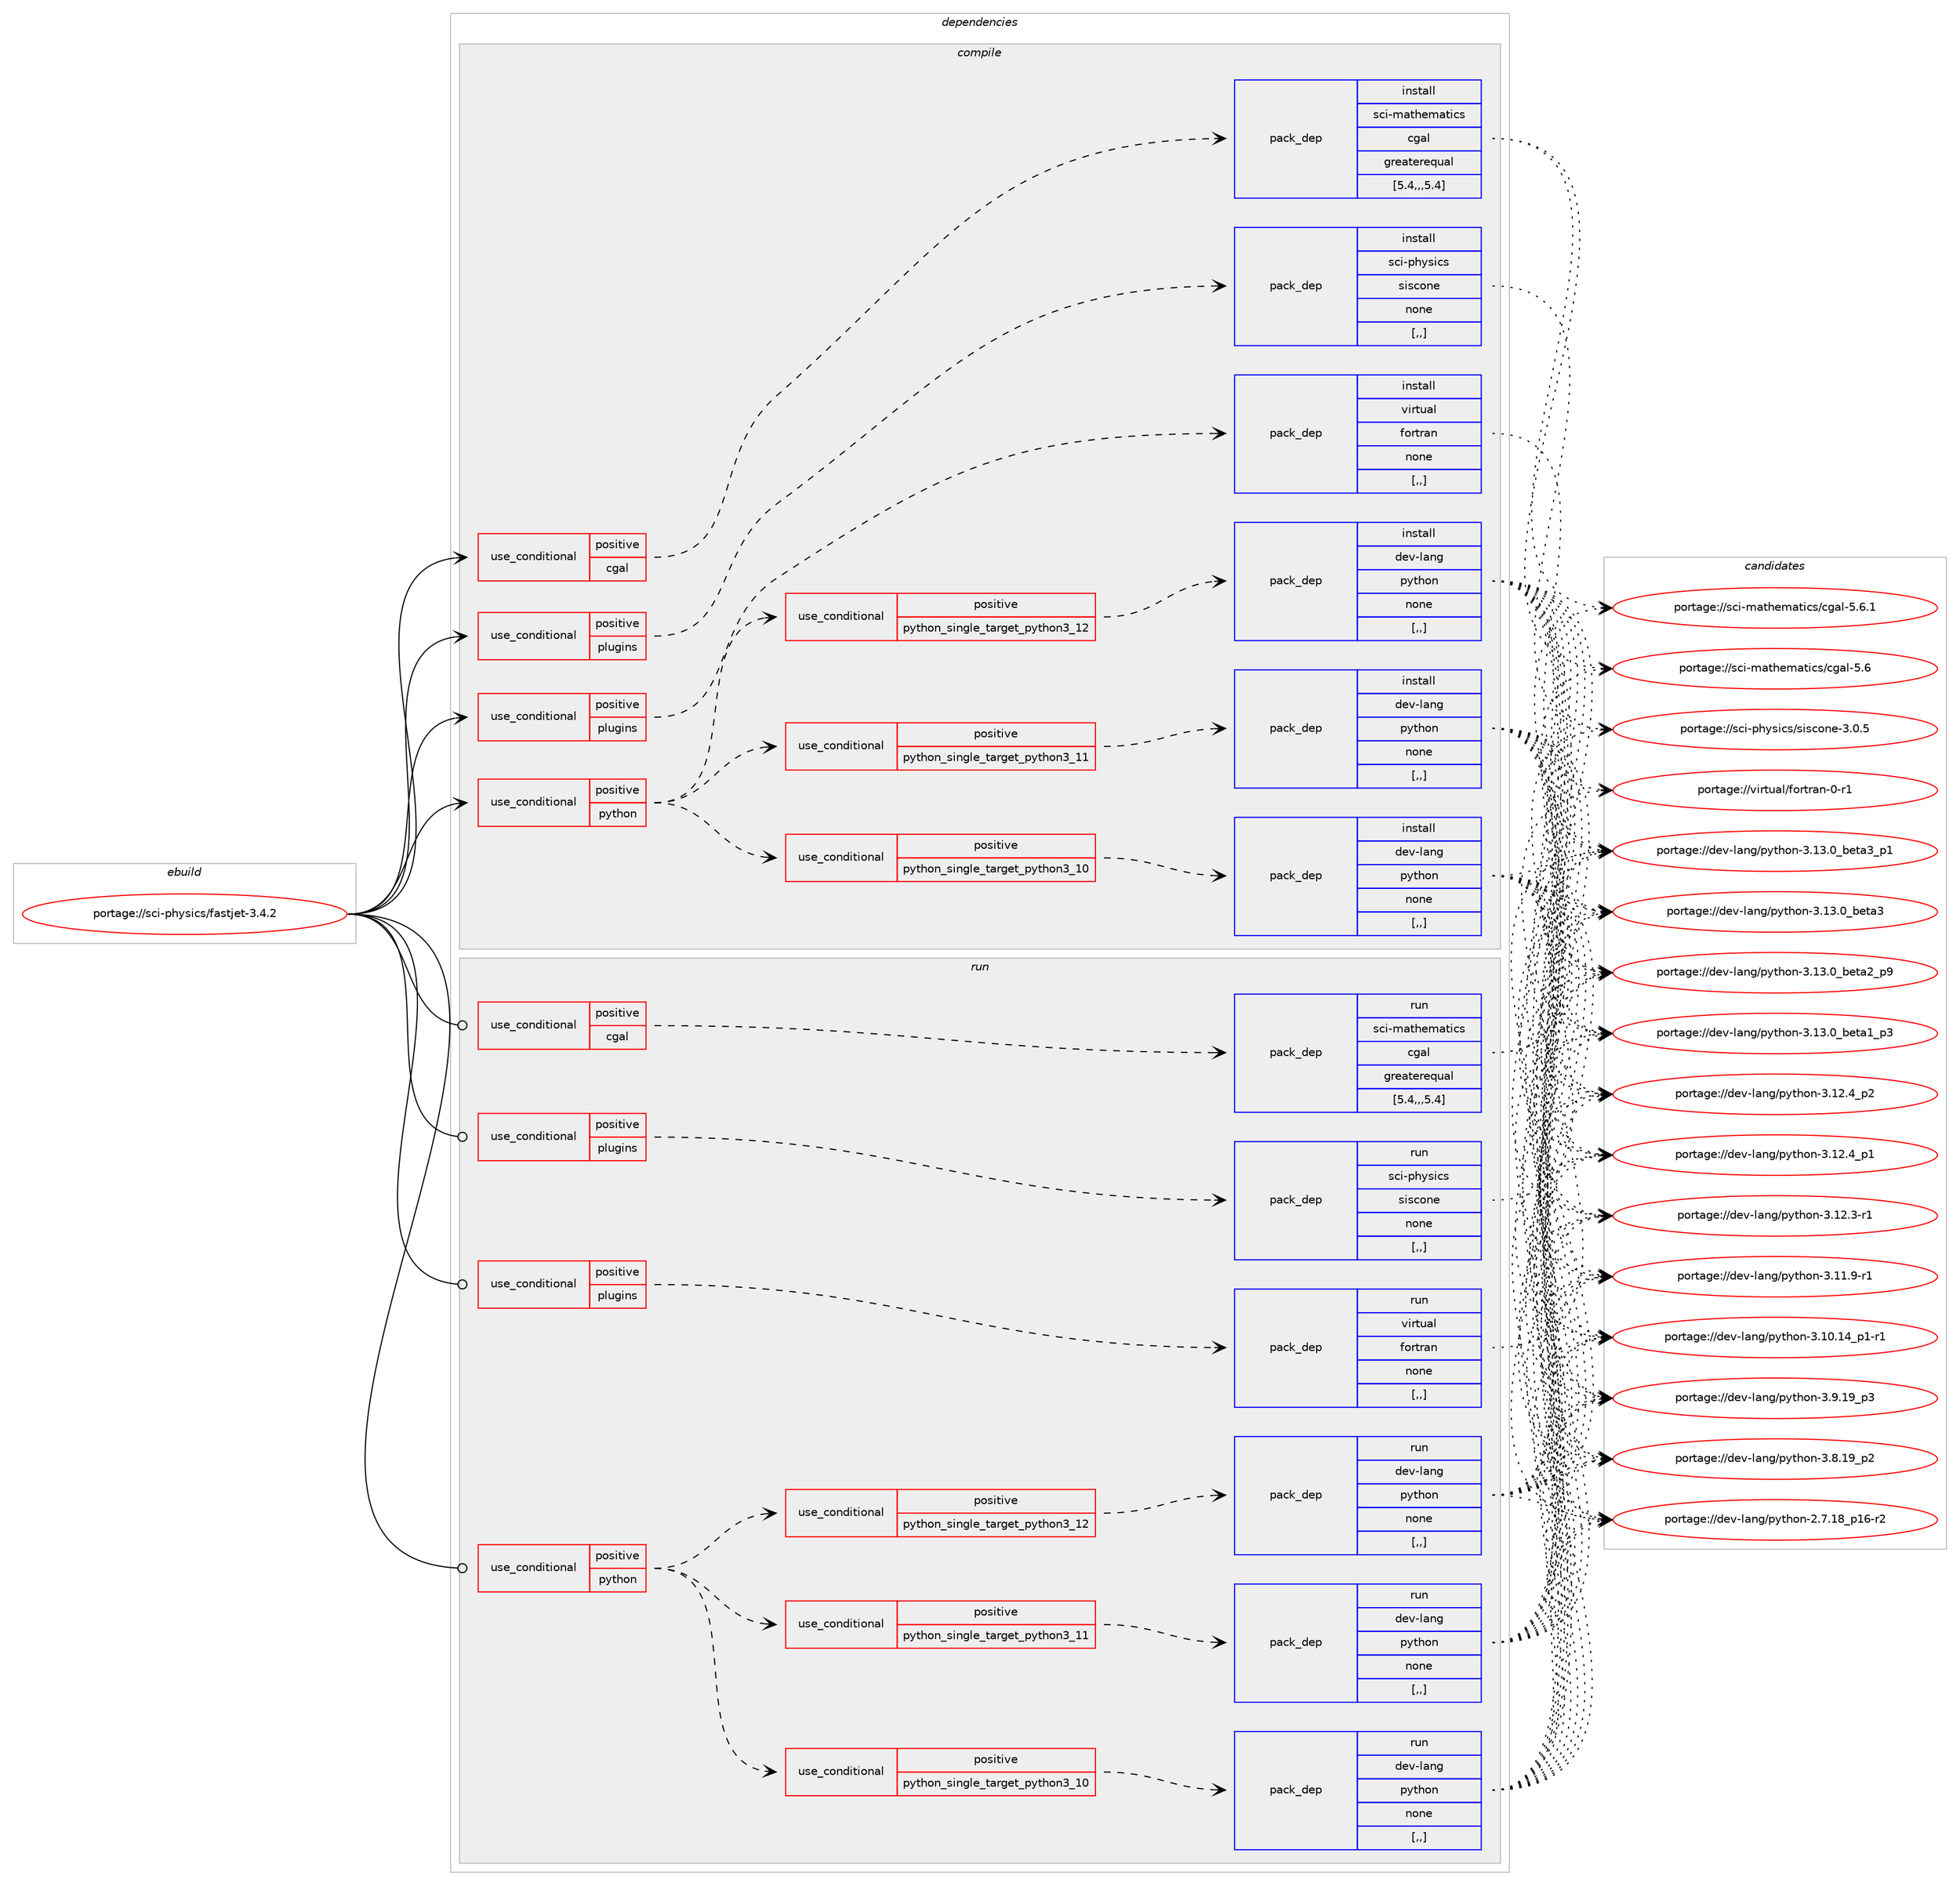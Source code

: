 digraph prolog {

# *************
# Graph options
# *************

newrank=true;
concentrate=true;
compound=true;
graph [rankdir=LR,fontname=Helvetica,fontsize=10,ranksep=1.5];#, ranksep=2.5, nodesep=0.2];
edge  [arrowhead=vee];
node  [fontname=Helvetica,fontsize=10];

# **********
# The ebuild
# **********

subgraph cluster_leftcol {
color=gray;
label=<<i>ebuild</i>>;
id [label="portage://sci-physics/fastjet-3.4.2", color=red, width=4, href="../sci-physics/fastjet-3.4.2.svg"];
}

# ****************
# The dependencies
# ****************

subgraph cluster_midcol {
color=gray;
label=<<i>dependencies</i>>;
subgraph cluster_compile {
fillcolor="#eeeeee";
style=filled;
label=<<i>compile</i>>;
subgraph cond108281 {
dependency408467 [label=<<TABLE BORDER="0" CELLBORDER="1" CELLSPACING="0" CELLPADDING="4"><TR><TD ROWSPAN="3" CELLPADDING="10">use_conditional</TD></TR><TR><TD>positive</TD></TR><TR><TD>cgal</TD></TR></TABLE>>, shape=none, color=red];
subgraph pack297267 {
dependency408468 [label=<<TABLE BORDER="0" CELLBORDER="1" CELLSPACING="0" CELLPADDING="4" WIDTH="220"><TR><TD ROWSPAN="6" CELLPADDING="30">pack_dep</TD></TR><TR><TD WIDTH="110">install</TD></TR><TR><TD>sci-mathematics</TD></TR><TR><TD>cgal</TD></TR><TR><TD>greaterequal</TD></TR><TR><TD>[5.4,,,5.4]</TD></TR></TABLE>>, shape=none, color=blue];
}
dependency408467:e -> dependency408468:w [weight=20,style="dashed",arrowhead="vee"];
}
id:e -> dependency408467:w [weight=20,style="solid",arrowhead="vee"];
subgraph cond108282 {
dependency408469 [label=<<TABLE BORDER="0" CELLBORDER="1" CELLSPACING="0" CELLPADDING="4"><TR><TD ROWSPAN="3" CELLPADDING="10">use_conditional</TD></TR><TR><TD>positive</TD></TR><TR><TD>plugins</TD></TR></TABLE>>, shape=none, color=red];
subgraph pack297268 {
dependency408470 [label=<<TABLE BORDER="0" CELLBORDER="1" CELLSPACING="0" CELLPADDING="4" WIDTH="220"><TR><TD ROWSPAN="6" CELLPADDING="30">pack_dep</TD></TR><TR><TD WIDTH="110">install</TD></TR><TR><TD>sci-physics</TD></TR><TR><TD>siscone</TD></TR><TR><TD>none</TD></TR><TR><TD>[,,]</TD></TR></TABLE>>, shape=none, color=blue];
}
dependency408469:e -> dependency408470:w [weight=20,style="dashed",arrowhead="vee"];
}
id:e -> dependency408469:w [weight=20,style="solid",arrowhead="vee"];
subgraph cond108283 {
dependency408471 [label=<<TABLE BORDER="0" CELLBORDER="1" CELLSPACING="0" CELLPADDING="4"><TR><TD ROWSPAN="3" CELLPADDING="10">use_conditional</TD></TR><TR><TD>positive</TD></TR><TR><TD>plugins</TD></TR></TABLE>>, shape=none, color=red];
subgraph pack297269 {
dependency408472 [label=<<TABLE BORDER="0" CELLBORDER="1" CELLSPACING="0" CELLPADDING="4" WIDTH="220"><TR><TD ROWSPAN="6" CELLPADDING="30">pack_dep</TD></TR><TR><TD WIDTH="110">install</TD></TR><TR><TD>virtual</TD></TR><TR><TD>fortran</TD></TR><TR><TD>none</TD></TR><TR><TD>[,,]</TD></TR></TABLE>>, shape=none, color=blue];
}
dependency408471:e -> dependency408472:w [weight=20,style="dashed",arrowhead="vee"];
}
id:e -> dependency408471:w [weight=20,style="solid",arrowhead="vee"];
subgraph cond108284 {
dependency408473 [label=<<TABLE BORDER="0" CELLBORDER="1" CELLSPACING="0" CELLPADDING="4"><TR><TD ROWSPAN="3" CELLPADDING="10">use_conditional</TD></TR><TR><TD>positive</TD></TR><TR><TD>python</TD></TR></TABLE>>, shape=none, color=red];
subgraph cond108285 {
dependency408474 [label=<<TABLE BORDER="0" CELLBORDER="1" CELLSPACING="0" CELLPADDING="4"><TR><TD ROWSPAN="3" CELLPADDING="10">use_conditional</TD></TR><TR><TD>positive</TD></TR><TR><TD>python_single_target_python3_10</TD></TR></TABLE>>, shape=none, color=red];
subgraph pack297270 {
dependency408475 [label=<<TABLE BORDER="0" CELLBORDER="1" CELLSPACING="0" CELLPADDING="4" WIDTH="220"><TR><TD ROWSPAN="6" CELLPADDING="30">pack_dep</TD></TR><TR><TD WIDTH="110">install</TD></TR><TR><TD>dev-lang</TD></TR><TR><TD>python</TD></TR><TR><TD>none</TD></TR><TR><TD>[,,]</TD></TR></TABLE>>, shape=none, color=blue];
}
dependency408474:e -> dependency408475:w [weight=20,style="dashed",arrowhead="vee"];
}
dependency408473:e -> dependency408474:w [weight=20,style="dashed",arrowhead="vee"];
subgraph cond108286 {
dependency408476 [label=<<TABLE BORDER="0" CELLBORDER="1" CELLSPACING="0" CELLPADDING="4"><TR><TD ROWSPAN="3" CELLPADDING="10">use_conditional</TD></TR><TR><TD>positive</TD></TR><TR><TD>python_single_target_python3_11</TD></TR></TABLE>>, shape=none, color=red];
subgraph pack297271 {
dependency408477 [label=<<TABLE BORDER="0" CELLBORDER="1" CELLSPACING="0" CELLPADDING="4" WIDTH="220"><TR><TD ROWSPAN="6" CELLPADDING="30">pack_dep</TD></TR><TR><TD WIDTH="110">install</TD></TR><TR><TD>dev-lang</TD></TR><TR><TD>python</TD></TR><TR><TD>none</TD></TR><TR><TD>[,,]</TD></TR></TABLE>>, shape=none, color=blue];
}
dependency408476:e -> dependency408477:w [weight=20,style="dashed",arrowhead="vee"];
}
dependency408473:e -> dependency408476:w [weight=20,style="dashed",arrowhead="vee"];
subgraph cond108287 {
dependency408478 [label=<<TABLE BORDER="0" CELLBORDER="1" CELLSPACING="0" CELLPADDING="4"><TR><TD ROWSPAN="3" CELLPADDING="10">use_conditional</TD></TR><TR><TD>positive</TD></TR><TR><TD>python_single_target_python3_12</TD></TR></TABLE>>, shape=none, color=red];
subgraph pack297272 {
dependency408479 [label=<<TABLE BORDER="0" CELLBORDER="1" CELLSPACING="0" CELLPADDING="4" WIDTH="220"><TR><TD ROWSPAN="6" CELLPADDING="30">pack_dep</TD></TR><TR><TD WIDTH="110">install</TD></TR><TR><TD>dev-lang</TD></TR><TR><TD>python</TD></TR><TR><TD>none</TD></TR><TR><TD>[,,]</TD></TR></TABLE>>, shape=none, color=blue];
}
dependency408478:e -> dependency408479:w [weight=20,style="dashed",arrowhead="vee"];
}
dependency408473:e -> dependency408478:w [weight=20,style="dashed",arrowhead="vee"];
}
id:e -> dependency408473:w [weight=20,style="solid",arrowhead="vee"];
}
subgraph cluster_compileandrun {
fillcolor="#eeeeee";
style=filled;
label=<<i>compile and run</i>>;
}
subgraph cluster_run {
fillcolor="#eeeeee";
style=filled;
label=<<i>run</i>>;
subgraph cond108288 {
dependency408480 [label=<<TABLE BORDER="0" CELLBORDER="1" CELLSPACING="0" CELLPADDING="4"><TR><TD ROWSPAN="3" CELLPADDING="10">use_conditional</TD></TR><TR><TD>positive</TD></TR><TR><TD>cgal</TD></TR></TABLE>>, shape=none, color=red];
subgraph pack297273 {
dependency408481 [label=<<TABLE BORDER="0" CELLBORDER="1" CELLSPACING="0" CELLPADDING="4" WIDTH="220"><TR><TD ROWSPAN="6" CELLPADDING="30">pack_dep</TD></TR><TR><TD WIDTH="110">run</TD></TR><TR><TD>sci-mathematics</TD></TR><TR><TD>cgal</TD></TR><TR><TD>greaterequal</TD></TR><TR><TD>[5.4,,,5.4]</TD></TR></TABLE>>, shape=none, color=blue];
}
dependency408480:e -> dependency408481:w [weight=20,style="dashed",arrowhead="vee"];
}
id:e -> dependency408480:w [weight=20,style="solid",arrowhead="odot"];
subgraph cond108289 {
dependency408482 [label=<<TABLE BORDER="0" CELLBORDER="1" CELLSPACING="0" CELLPADDING="4"><TR><TD ROWSPAN="3" CELLPADDING="10">use_conditional</TD></TR><TR><TD>positive</TD></TR><TR><TD>plugins</TD></TR></TABLE>>, shape=none, color=red];
subgraph pack297274 {
dependency408483 [label=<<TABLE BORDER="0" CELLBORDER="1" CELLSPACING="0" CELLPADDING="4" WIDTH="220"><TR><TD ROWSPAN="6" CELLPADDING="30">pack_dep</TD></TR><TR><TD WIDTH="110">run</TD></TR><TR><TD>sci-physics</TD></TR><TR><TD>siscone</TD></TR><TR><TD>none</TD></TR><TR><TD>[,,]</TD></TR></TABLE>>, shape=none, color=blue];
}
dependency408482:e -> dependency408483:w [weight=20,style="dashed",arrowhead="vee"];
}
id:e -> dependency408482:w [weight=20,style="solid",arrowhead="odot"];
subgraph cond108290 {
dependency408484 [label=<<TABLE BORDER="0" CELLBORDER="1" CELLSPACING="0" CELLPADDING="4"><TR><TD ROWSPAN="3" CELLPADDING="10">use_conditional</TD></TR><TR><TD>positive</TD></TR><TR><TD>plugins</TD></TR></TABLE>>, shape=none, color=red];
subgraph pack297275 {
dependency408485 [label=<<TABLE BORDER="0" CELLBORDER="1" CELLSPACING="0" CELLPADDING="4" WIDTH="220"><TR><TD ROWSPAN="6" CELLPADDING="30">pack_dep</TD></TR><TR><TD WIDTH="110">run</TD></TR><TR><TD>virtual</TD></TR><TR><TD>fortran</TD></TR><TR><TD>none</TD></TR><TR><TD>[,,]</TD></TR></TABLE>>, shape=none, color=blue];
}
dependency408484:e -> dependency408485:w [weight=20,style="dashed",arrowhead="vee"];
}
id:e -> dependency408484:w [weight=20,style="solid",arrowhead="odot"];
subgraph cond108291 {
dependency408486 [label=<<TABLE BORDER="0" CELLBORDER="1" CELLSPACING="0" CELLPADDING="4"><TR><TD ROWSPAN="3" CELLPADDING="10">use_conditional</TD></TR><TR><TD>positive</TD></TR><TR><TD>python</TD></TR></TABLE>>, shape=none, color=red];
subgraph cond108292 {
dependency408487 [label=<<TABLE BORDER="0" CELLBORDER="1" CELLSPACING="0" CELLPADDING="4"><TR><TD ROWSPAN="3" CELLPADDING="10">use_conditional</TD></TR><TR><TD>positive</TD></TR><TR><TD>python_single_target_python3_10</TD></TR></TABLE>>, shape=none, color=red];
subgraph pack297276 {
dependency408488 [label=<<TABLE BORDER="0" CELLBORDER="1" CELLSPACING="0" CELLPADDING="4" WIDTH="220"><TR><TD ROWSPAN="6" CELLPADDING="30">pack_dep</TD></TR><TR><TD WIDTH="110">run</TD></TR><TR><TD>dev-lang</TD></TR><TR><TD>python</TD></TR><TR><TD>none</TD></TR><TR><TD>[,,]</TD></TR></TABLE>>, shape=none, color=blue];
}
dependency408487:e -> dependency408488:w [weight=20,style="dashed",arrowhead="vee"];
}
dependency408486:e -> dependency408487:w [weight=20,style="dashed",arrowhead="vee"];
subgraph cond108293 {
dependency408489 [label=<<TABLE BORDER="0" CELLBORDER="1" CELLSPACING="0" CELLPADDING="4"><TR><TD ROWSPAN="3" CELLPADDING="10">use_conditional</TD></TR><TR><TD>positive</TD></TR><TR><TD>python_single_target_python3_11</TD></TR></TABLE>>, shape=none, color=red];
subgraph pack297277 {
dependency408490 [label=<<TABLE BORDER="0" CELLBORDER="1" CELLSPACING="0" CELLPADDING="4" WIDTH="220"><TR><TD ROWSPAN="6" CELLPADDING="30">pack_dep</TD></TR><TR><TD WIDTH="110">run</TD></TR><TR><TD>dev-lang</TD></TR><TR><TD>python</TD></TR><TR><TD>none</TD></TR><TR><TD>[,,]</TD></TR></TABLE>>, shape=none, color=blue];
}
dependency408489:e -> dependency408490:w [weight=20,style="dashed",arrowhead="vee"];
}
dependency408486:e -> dependency408489:w [weight=20,style="dashed",arrowhead="vee"];
subgraph cond108294 {
dependency408491 [label=<<TABLE BORDER="0" CELLBORDER="1" CELLSPACING="0" CELLPADDING="4"><TR><TD ROWSPAN="3" CELLPADDING="10">use_conditional</TD></TR><TR><TD>positive</TD></TR><TR><TD>python_single_target_python3_12</TD></TR></TABLE>>, shape=none, color=red];
subgraph pack297278 {
dependency408492 [label=<<TABLE BORDER="0" CELLBORDER="1" CELLSPACING="0" CELLPADDING="4" WIDTH="220"><TR><TD ROWSPAN="6" CELLPADDING="30">pack_dep</TD></TR><TR><TD WIDTH="110">run</TD></TR><TR><TD>dev-lang</TD></TR><TR><TD>python</TD></TR><TR><TD>none</TD></TR><TR><TD>[,,]</TD></TR></TABLE>>, shape=none, color=blue];
}
dependency408491:e -> dependency408492:w [weight=20,style="dashed",arrowhead="vee"];
}
dependency408486:e -> dependency408491:w [weight=20,style="dashed",arrowhead="vee"];
}
id:e -> dependency408486:w [weight=20,style="solid",arrowhead="odot"];
}
}

# **************
# The candidates
# **************

subgraph cluster_choices {
rank=same;
color=gray;
label=<<i>candidates</i>>;

subgraph choice297267 {
color=black;
nodesep=1;
choice1159910545109971161041011099711610599115479910397108455346544649 [label="portage://sci-mathematics/cgal-5.6.1", color=red, width=4,href="../sci-mathematics/cgal-5.6.1.svg"];
choice115991054510997116104101109971161059911547991039710845534654 [label="portage://sci-mathematics/cgal-5.6", color=red, width=4,href="../sci-mathematics/cgal-5.6.svg"];
dependency408468:e -> choice1159910545109971161041011099711610599115479910397108455346544649:w [style=dotted,weight="100"];
dependency408468:e -> choice115991054510997116104101109971161059911547991039710845534654:w [style=dotted,weight="100"];
}
subgraph choice297268 {
color=black;
nodesep=1;
choice1159910545112104121115105991154711510511599111110101455146484653 [label="portage://sci-physics/siscone-3.0.5", color=red, width=4,href="../sci-physics/siscone-3.0.5.svg"];
dependency408470:e -> choice1159910545112104121115105991154711510511599111110101455146484653:w [style=dotted,weight="100"];
}
subgraph choice297269 {
color=black;
nodesep=1;
choice11810511411611797108471021111141161149711045484511449 [label="portage://virtual/fortran-0-r1", color=red, width=4,href="../virtual/fortran-0-r1.svg"];
dependency408472:e -> choice11810511411611797108471021111141161149711045484511449:w [style=dotted,weight="100"];
}
subgraph choice297270 {
color=black;
nodesep=1;
choice10010111845108971101034711212111610411111045514649514648959810111697519511249 [label="portage://dev-lang/python-3.13.0_beta3_p1", color=red, width=4,href="../dev-lang/python-3.13.0_beta3_p1.svg"];
choice1001011184510897110103471121211161041111104551464951464895981011169751 [label="portage://dev-lang/python-3.13.0_beta3", color=red, width=4,href="../dev-lang/python-3.13.0_beta3.svg"];
choice10010111845108971101034711212111610411111045514649514648959810111697509511257 [label="portage://dev-lang/python-3.13.0_beta2_p9", color=red, width=4,href="../dev-lang/python-3.13.0_beta2_p9.svg"];
choice10010111845108971101034711212111610411111045514649514648959810111697499511251 [label="portage://dev-lang/python-3.13.0_beta1_p3", color=red, width=4,href="../dev-lang/python-3.13.0_beta1_p3.svg"];
choice100101118451089711010347112121116104111110455146495046529511250 [label="portage://dev-lang/python-3.12.4_p2", color=red, width=4,href="../dev-lang/python-3.12.4_p2.svg"];
choice100101118451089711010347112121116104111110455146495046529511249 [label="portage://dev-lang/python-3.12.4_p1", color=red, width=4,href="../dev-lang/python-3.12.4_p1.svg"];
choice100101118451089711010347112121116104111110455146495046514511449 [label="portage://dev-lang/python-3.12.3-r1", color=red, width=4,href="../dev-lang/python-3.12.3-r1.svg"];
choice100101118451089711010347112121116104111110455146494946574511449 [label="portage://dev-lang/python-3.11.9-r1", color=red, width=4,href="../dev-lang/python-3.11.9-r1.svg"];
choice100101118451089711010347112121116104111110455146494846495295112494511449 [label="portage://dev-lang/python-3.10.14_p1-r1", color=red, width=4,href="../dev-lang/python-3.10.14_p1-r1.svg"];
choice100101118451089711010347112121116104111110455146574649579511251 [label="portage://dev-lang/python-3.9.19_p3", color=red, width=4,href="../dev-lang/python-3.9.19_p3.svg"];
choice100101118451089711010347112121116104111110455146564649579511250 [label="portage://dev-lang/python-3.8.19_p2", color=red, width=4,href="../dev-lang/python-3.8.19_p2.svg"];
choice100101118451089711010347112121116104111110455046554649569511249544511450 [label="portage://dev-lang/python-2.7.18_p16-r2", color=red, width=4,href="../dev-lang/python-2.7.18_p16-r2.svg"];
dependency408475:e -> choice10010111845108971101034711212111610411111045514649514648959810111697519511249:w [style=dotted,weight="100"];
dependency408475:e -> choice1001011184510897110103471121211161041111104551464951464895981011169751:w [style=dotted,weight="100"];
dependency408475:e -> choice10010111845108971101034711212111610411111045514649514648959810111697509511257:w [style=dotted,weight="100"];
dependency408475:e -> choice10010111845108971101034711212111610411111045514649514648959810111697499511251:w [style=dotted,weight="100"];
dependency408475:e -> choice100101118451089711010347112121116104111110455146495046529511250:w [style=dotted,weight="100"];
dependency408475:e -> choice100101118451089711010347112121116104111110455146495046529511249:w [style=dotted,weight="100"];
dependency408475:e -> choice100101118451089711010347112121116104111110455146495046514511449:w [style=dotted,weight="100"];
dependency408475:e -> choice100101118451089711010347112121116104111110455146494946574511449:w [style=dotted,weight="100"];
dependency408475:e -> choice100101118451089711010347112121116104111110455146494846495295112494511449:w [style=dotted,weight="100"];
dependency408475:e -> choice100101118451089711010347112121116104111110455146574649579511251:w [style=dotted,weight="100"];
dependency408475:e -> choice100101118451089711010347112121116104111110455146564649579511250:w [style=dotted,weight="100"];
dependency408475:e -> choice100101118451089711010347112121116104111110455046554649569511249544511450:w [style=dotted,weight="100"];
}
subgraph choice297271 {
color=black;
nodesep=1;
choice10010111845108971101034711212111610411111045514649514648959810111697519511249 [label="portage://dev-lang/python-3.13.0_beta3_p1", color=red, width=4,href="../dev-lang/python-3.13.0_beta3_p1.svg"];
choice1001011184510897110103471121211161041111104551464951464895981011169751 [label="portage://dev-lang/python-3.13.0_beta3", color=red, width=4,href="../dev-lang/python-3.13.0_beta3.svg"];
choice10010111845108971101034711212111610411111045514649514648959810111697509511257 [label="portage://dev-lang/python-3.13.0_beta2_p9", color=red, width=4,href="../dev-lang/python-3.13.0_beta2_p9.svg"];
choice10010111845108971101034711212111610411111045514649514648959810111697499511251 [label="portage://dev-lang/python-3.13.0_beta1_p3", color=red, width=4,href="../dev-lang/python-3.13.0_beta1_p3.svg"];
choice100101118451089711010347112121116104111110455146495046529511250 [label="portage://dev-lang/python-3.12.4_p2", color=red, width=4,href="../dev-lang/python-3.12.4_p2.svg"];
choice100101118451089711010347112121116104111110455146495046529511249 [label="portage://dev-lang/python-3.12.4_p1", color=red, width=4,href="../dev-lang/python-3.12.4_p1.svg"];
choice100101118451089711010347112121116104111110455146495046514511449 [label="portage://dev-lang/python-3.12.3-r1", color=red, width=4,href="../dev-lang/python-3.12.3-r1.svg"];
choice100101118451089711010347112121116104111110455146494946574511449 [label="portage://dev-lang/python-3.11.9-r1", color=red, width=4,href="../dev-lang/python-3.11.9-r1.svg"];
choice100101118451089711010347112121116104111110455146494846495295112494511449 [label="portage://dev-lang/python-3.10.14_p1-r1", color=red, width=4,href="../dev-lang/python-3.10.14_p1-r1.svg"];
choice100101118451089711010347112121116104111110455146574649579511251 [label="portage://dev-lang/python-3.9.19_p3", color=red, width=4,href="../dev-lang/python-3.9.19_p3.svg"];
choice100101118451089711010347112121116104111110455146564649579511250 [label="portage://dev-lang/python-3.8.19_p2", color=red, width=4,href="../dev-lang/python-3.8.19_p2.svg"];
choice100101118451089711010347112121116104111110455046554649569511249544511450 [label="portage://dev-lang/python-2.7.18_p16-r2", color=red, width=4,href="../dev-lang/python-2.7.18_p16-r2.svg"];
dependency408477:e -> choice10010111845108971101034711212111610411111045514649514648959810111697519511249:w [style=dotted,weight="100"];
dependency408477:e -> choice1001011184510897110103471121211161041111104551464951464895981011169751:w [style=dotted,weight="100"];
dependency408477:e -> choice10010111845108971101034711212111610411111045514649514648959810111697509511257:w [style=dotted,weight="100"];
dependency408477:e -> choice10010111845108971101034711212111610411111045514649514648959810111697499511251:w [style=dotted,weight="100"];
dependency408477:e -> choice100101118451089711010347112121116104111110455146495046529511250:w [style=dotted,weight="100"];
dependency408477:e -> choice100101118451089711010347112121116104111110455146495046529511249:w [style=dotted,weight="100"];
dependency408477:e -> choice100101118451089711010347112121116104111110455146495046514511449:w [style=dotted,weight="100"];
dependency408477:e -> choice100101118451089711010347112121116104111110455146494946574511449:w [style=dotted,weight="100"];
dependency408477:e -> choice100101118451089711010347112121116104111110455146494846495295112494511449:w [style=dotted,weight="100"];
dependency408477:e -> choice100101118451089711010347112121116104111110455146574649579511251:w [style=dotted,weight="100"];
dependency408477:e -> choice100101118451089711010347112121116104111110455146564649579511250:w [style=dotted,weight="100"];
dependency408477:e -> choice100101118451089711010347112121116104111110455046554649569511249544511450:w [style=dotted,weight="100"];
}
subgraph choice297272 {
color=black;
nodesep=1;
choice10010111845108971101034711212111610411111045514649514648959810111697519511249 [label="portage://dev-lang/python-3.13.0_beta3_p1", color=red, width=4,href="../dev-lang/python-3.13.0_beta3_p1.svg"];
choice1001011184510897110103471121211161041111104551464951464895981011169751 [label="portage://dev-lang/python-3.13.0_beta3", color=red, width=4,href="../dev-lang/python-3.13.0_beta3.svg"];
choice10010111845108971101034711212111610411111045514649514648959810111697509511257 [label="portage://dev-lang/python-3.13.0_beta2_p9", color=red, width=4,href="../dev-lang/python-3.13.0_beta2_p9.svg"];
choice10010111845108971101034711212111610411111045514649514648959810111697499511251 [label="portage://dev-lang/python-3.13.0_beta1_p3", color=red, width=4,href="../dev-lang/python-3.13.0_beta1_p3.svg"];
choice100101118451089711010347112121116104111110455146495046529511250 [label="portage://dev-lang/python-3.12.4_p2", color=red, width=4,href="../dev-lang/python-3.12.4_p2.svg"];
choice100101118451089711010347112121116104111110455146495046529511249 [label="portage://dev-lang/python-3.12.4_p1", color=red, width=4,href="../dev-lang/python-3.12.4_p1.svg"];
choice100101118451089711010347112121116104111110455146495046514511449 [label="portage://dev-lang/python-3.12.3-r1", color=red, width=4,href="../dev-lang/python-3.12.3-r1.svg"];
choice100101118451089711010347112121116104111110455146494946574511449 [label="portage://dev-lang/python-3.11.9-r1", color=red, width=4,href="../dev-lang/python-3.11.9-r1.svg"];
choice100101118451089711010347112121116104111110455146494846495295112494511449 [label="portage://dev-lang/python-3.10.14_p1-r1", color=red, width=4,href="../dev-lang/python-3.10.14_p1-r1.svg"];
choice100101118451089711010347112121116104111110455146574649579511251 [label="portage://dev-lang/python-3.9.19_p3", color=red, width=4,href="../dev-lang/python-3.9.19_p3.svg"];
choice100101118451089711010347112121116104111110455146564649579511250 [label="portage://dev-lang/python-3.8.19_p2", color=red, width=4,href="../dev-lang/python-3.8.19_p2.svg"];
choice100101118451089711010347112121116104111110455046554649569511249544511450 [label="portage://dev-lang/python-2.7.18_p16-r2", color=red, width=4,href="../dev-lang/python-2.7.18_p16-r2.svg"];
dependency408479:e -> choice10010111845108971101034711212111610411111045514649514648959810111697519511249:w [style=dotted,weight="100"];
dependency408479:e -> choice1001011184510897110103471121211161041111104551464951464895981011169751:w [style=dotted,weight="100"];
dependency408479:e -> choice10010111845108971101034711212111610411111045514649514648959810111697509511257:w [style=dotted,weight="100"];
dependency408479:e -> choice10010111845108971101034711212111610411111045514649514648959810111697499511251:w [style=dotted,weight="100"];
dependency408479:e -> choice100101118451089711010347112121116104111110455146495046529511250:w [style=dotted,weight="100"];
dependency408479:e -> choice100101118451089711010347112121116104111110455146495046529511249:w [style=dotted,weight="100"];
dependency408479:e -> choice100101118451089711010347112121116104111110455146495046514511449:w [style=dotted,weight="100"];
dependency408479:e -> choice100101118451089711010347112121116104111110455146494946574511449:w [style=dotted,weight="100"];
dependency408479:e -> choice100101118451089711010347112121116104111110455146494846495295112494511449:w [style=dotted,weight="100"];
dependency408479:e -> choice100101118451089711010347112121116104111110455146574649579511251:w [style=dotted,weight="100"];
dependency408479:e -> choice100101118451089711010347112121116104111110455146564649579511250:w [style=dotted,weight="100"];
dependency408479:e -> choice100101118451089711010347112121116104111110455046554649569511249544511450:w [style=dotted,weight="100"];
}
subgraph choice297273 {
color=black;
nodesep=1;
choice1159910545109971161041011099711610599115479910397108455346544649 [label="portage://sci-mathematics/cgal-5.6.1", color=red, width=4,href="../sci-mathematics/cgal-5.6.1.svg"];
choice115991054510997116104101109971161059911547991039710845534654 [label="portage://sci-mathematics/cgal-5.6", color=red, width=4,href="../sci-mathematics/cgal-5.6.svg"];
dependency408481:e -> choice1159910545109971161041011099711610599115479910397108455346544649:w [style=dotted,weight="100"];
dependency408481:e -> choice115991054510997116104101109971161059911547991039710845534654:w [style=dotted,weight="100"];
}
subgraph choice297274 {
color=black;
nodesep=1;
choice1159910545112104121115105991154711510511599111110101455146484653 [label="portage://sci-physics/siscone-3.0.5", color=red, width=4,href="../sci-physics/siscone-3.0.5.svg"];
dependency408483:e -> choice1159910545112104121115105991154711510511599111110101455146484653:w [style=dotted,weight="100"];
}
subgraph choice297275 {
color=black;
nodesep=1;
choice11810511411611797108471021111141161149711045484511449 [label="portage://virtual/fortran-0-r1", color=red, width=4,href="../virtual/fortran-0-r1.svg"];
dependency408485:e -> choice11810511411611797108471021111141161149711045484511449:w [style=dotted,weight="100"];
}
subgraph choice297276 {
color=black;
nodesep=1;
choice10010111845108971101034711212111610411111045514649514648959810111697519511249 [label="portage://dev-lang/python-3.13.0_beta3_p1", color=red, width=4,href="../dev-lang/python-3.13.0_beta3_p1.svg"];
choice1001011184510897110103471121211161041111104551464951464895981011169751 [label="portage://dev-lang/python-3.13.0_beta3", color=red, width=4,href="../dev-lang/python-3.13.0_beta3.svg"];
choice10010111845108971101034711212111610411111045514649514648959810111697509511257 [label="portage://dev-lang/python-3.13.0_beta2_p9", color=red, width=4,href="../dev-lang/python-3.13.0_beta2_p9.svg"];
choice10010111845108971101034711212111610411111045514649514648959810111697499511251 [label="portage://dev-lang/python-3.13.0_beta1_p3", color=red, width=4,href="../dev-lang/python-3.13.0_beta1_p3.svg"];
choice100101118451089711010347112121116104111110455146495046529511250 [label="portage://dev-lang/python-3.12.4_p2", color=red, width=4,href="../dev-lang/python-3.12.4_p2.svg"];
choice100101118451089711010347112121116104111110455146495046529511249 [label="portage://dev-lang/python-3.12.4_p1", color=red, width=4,href="../dev-lang/python-3.12.4_p1.svg"];
choice100101118451089711010347112121116104111110455146495046514511449 [label="portage://dev-lang/python-3.12.3-r1", color=red, width=4,href="../dev-lang/python-3.12.3-r1.svg"];
choice100101118451089711010347112121116104111110455146494946574511449 [label="portage://dev-lang/python-3.11.9-r1", color=red, width=4,href="../dev-lang/python-3.11.9-r1.svg"];
choice100101118451089711010347112121116104111110455146494846495295112494511449 [label="portage://dev-lang/python-3.10.14_p1-r1", color=red, width=4,href="../dev-lang/python-3.10.14_p1-r1.svg"];
choice100101118451089711010347112121116104111110455146574649579511251 [label="portage://dev-lang/python-3.9.19_p3", color=red, width=4,href="../dev-lang/python-3.9.19_p3.svg"];
choice100101118451089711010347112121116104111110455146564649579511250 [label="portage://dev-lang/python-3.8.19_p2", color=red, width=4,href="../dev-lang/python-3.8.19_p2.svg"];
choice100101118451089711010347112121116104111110455046554649569511249544511450 [label="portage://dev-lang/python-2.7.18_p16-r2", color=red, width=4,href="../dev-lang/python-2.7.18_p16-r2.svg"];
dependency408488:e -> choice10010111845108971101034711212111610411111045514649514648959810111697519511249:w [style=dotted,weight="100"];
dependency408488:e -> choice1001011184510897110103471121211161041111104551464951464895981011169751:w [style=dotted,weight="100"];
dependency408488:e -> choice10010111845108971101034711212111610411111045514649514648959810111697509511257:w [style=dotted,weight="100"];
dependency408488:e -> choice10010111845108971101034711212111610411111045514649514648959810111697499511251:w [style=dotted,weight="100"];
dependency408488:e -> choice100101118451089711010347112121116104111110455146495046529511250:w [style=dotted,weight="100"];
dependency408488:e -> choice100101118451089711010347112121116104111110455146495046529511249:w [style=dotted,weight="100"];
dependency408488:e -> choice100101118451089711010347112121116104111110455146495046514511449:w [style=dotted,weight="100"];
dependency408488:e -> choice100101118451089711010347112121116104111110455146494946574511449:w [style=dotted,weight="100"];
dependency408488:e -> choice100101118451089711010347112121116104111110455146494846495295112494511449:w [style=dotted,weight="100"];
dependency408488:e -> choice100101118451089711010347112121116104111110455146574649579511251:w [style=dotted,weight="100"];
dependency408488:e -> choice100101118451089711010347112121116104111110455146564649579511250:w [style=dotted,weight="100"];
dependency408488:e -> choice100101118451089711010347112121116104111110455046554649569511249544511450:w [style=dotted,weight="100"];
}
subgraph choice297277 {
color=black;
nodesep=1;
choice10010111845108971101034711212111610411111045514649514648959810111697519511249 [label="portage://dev-lang/python-3.13.0_beta3_p1", color=red, width=4,href="../dev-lang/python-3.13.0_beta3_p1.svg"];
choice1001011184510897110103471121211161041111104551464951464895981011169751 [label="portage://dev-lang/python-3.13.0_beta3", color=red, width=4,href="../dev-lang/python-3.13.0_beta3.svg"];
choice10010111845108971101034711212111610411111045514649514648959810111697509511257 [label="portage://dev-lang/python-3.13.0_beta2_p9", color=red, width=4,href="../dev-lang/python-3.13.0_beta2_p9.svg"];
choice10010111845108971101034711212111610411111045514649514648959810111697499511251 [label="portage://dev-lang/python-3.13.0_beta1_p3", color=red, width=4,href="../dev-lang/python-3.13.0_beta1_p3.svg"];
choice100101118451089711010347112121116104111110455146495046529511250 [label="portage://dev-lang/python-3.12.4_p2", color=red, width=4,href="../dev-lang/python-3.12.4_p2.svg"];
choice100101118451089711010347112121116104111110455146495046529511249 [label="portage://dev-lang/python-3.12.4_p1", color=red, width=4,href="../dev-lang/python-3.12.4_p1.svg"];
choice100101118451089711010347112121116104111110455146495046514511449 [label="portage://dev-lang/python-3.12.3-r1", color=red, width=4,href="../dev-lang/python-3.12.3-r1.svg"];
choice100101118451089711010347112121116104111110455146494946574511449 [label="portage://dev-lang/python-3.11.9-r1", color=red, width=4,href="../dev-lang/python-3.11.9-r1.svg"];
choice100101118451089711010347112121116104111110455146494846495295112494511449 [label="portage://dev-lang/python-3.10.14_p1-r1", color=red, width=4,href="../dev-lang/python-3.10.14_p1-r1.svg"];
choice100101118451089711010347112121116104111110455146574649579511251 [label="portage://dev-lang/python-3.9.19_p3", color=red, width=4,href="../dev-lang/python-3.9.19_p3.svg"];
choice100101118451089711010347112121116104111110455146564649579511250 [label="portage://dev-lang/python-3.8.19_p2", color=red, width=4,href="../dev-lang/python-3.8.19_p2.svg"];
choice100101118451089711010347112121116104111110455046554649569511249544511450 [label="portage://dev-lang/python-2.7.18_p16-r2", color=red, width=4,href="../dev-lang/python-2.7.18_p16-r2.svg"];
dependency408490:e -> choice10010111845108971101034711212111610411111045514649514648959810111697519511249:w [style=dotted,weight="100"];
dependency408490:e -> choice1001011184510897110103471121211161041111104551464951464895981011169751:w [style=dotted,weight="100"];
dependency408490:e -> choice10010111845108971101034711212111610411111045514649514648959810111697509511257:w [style=dotted,weight="100"];
dependency408490:e -> choice10010111845108971101034711212111610411111045514649514648959810111697499511251:w [style=dotted,weight="100"];
dependency408490:e -> choice100101118451089711010347112121116104111110455146495046529511250:w [style=dotted,weight="100"];
dependency408490:e -> choice100101118451089711010347112121116104111110455146495046529511249:w [style=dotted,weight="100"];
dependency408490:e -> choice100101118451089711010347112121116104111110455146495046514511449:w [style=dotted,weight="100"];
dependency408490:e -> choice100101118451089711010347112121116104111110455146494946574511449:w [style=dotted,weight="100"];
dependency408490:e -> choice100101118451089711010347112121116104111110455146494846495295112494511449:w [style=dotted,weight="100"];
dependency408490:e -> choice100101118451089711010347112121116104111110455146574649579511251:w [style=dotted,weight="100"];
dependency408490:e -> choice100101118451089711010347112121116104111110455146564649579511250:w [style=dotted,weight="100"];
dependency408490:e -> choice100101118451089711010347112121116104111110455046554649569511249544511450:w [style=dotted,weight="100"];
}
subgraph choice297278 {
color=black;
nodesep=1;
choice10010111845108971101034711212111610411111045514649514648959810111697519511249 [label="portage://dev-lang/python-3.13.0_beta3_p1", color=red, width=4,href="../dev-lang/python-3.13.0_beta3_p1.svg"];
choice1001011184510897110103471121211161041111104551464951464895981011169751 [label="portage://dev-lang/python-3.13.0_beta3", color=red, width=4,href="../dev-lang/python-3.13.0_beta3.svg"];
choice10010111845108971101034711212111610411111045514649514648959810111697509511257 [label="portage://dev-lang/python-3.13.0_beta2_p9", color=red, width=4,href="../dev-lang/python-3.13.0_beta2_p9.svg"];
choice10010111845108971101034711212111610411111045514649514648959810111697499511251 [label="portage://dev-lang/python-3.13.0_beta1_p3", color=red, width=4,href="../dev-lang/python-3.13.0_beta1_p3.svg"];
choice100101118451089711010347112121116104111110455146495046529511250 [label="portage://dev-lang/python-3.12.4_p2", color=red, width=4,href="../dev-lang/python-3.12.4_p2.svg"];
choice100101118451089711010347112121116104111110455146495046529511249 [label="portage://dev-lang/python-3.12.4_p1", color=red, width=4,href="../dev-lang/python-3.12.4_p1.svg"];
choice100101118451089711010347112121116104111110455146495046514511449 [label="portage://dev-lang/python-3.12.3-r1", color=red, width=4,href="../dev-lang/python-3.12.3-r1.svg"];
choice100101118451089711010347112121116104111110455146494946574511449 [label="portage://dev-lang/python-3.11.9-r1", color=red, width=4,href="../dev-lang/python-3.11.9-r1.svg"];
choice100101118451089711010347112121116104111110455146494846495295112494511449 [label="portage://dev-lang/python-3.10.14_p1-r1", color=red, width=4,href="../dev-lang/python-3.10.14_p1-r1.svg"];
choice100101118451089711010347112121116104111110455146574649579511251 [label="portage://dev-lang/python-3.9.19_p3", color=red, width=4,href="../dev-lang/python-3.9.19_p3.svg"];
choice100101118451089711010347112121116104111110455146564649579511250 [label="portage://dev-lang/python-3.8.19_p2", color=red, width=4,href="../dev-lang/python-3.8.19_p2.svg"];
choice100101118451089711010347112121116104111110455046554649569511249544511450 [label="portage://dev-lang/python-2.7.18_p16-r2", color=red, width=4,href="../dev-lang/python-2.7.18_p16-r2.svg"];
dependency408492:e -> choice10010111845108971101034711212111610411111045514649514648959810111697519511249:w [style=dotted,weight="100"];
dependency408492:e -> choice1001011184510897110103471121211161041111104551464951464895981011169751:w [style=dotted,weight="100"];
dependency408492:e -> choice10010111845108971101034711212111610411111045514649514648959810111697509511257:w [style=dotted,weight="100"];
dependency408492:e -> choice10010111845108971101034711212111610411111045514649514648959810111697499511251:w [style=dotted,weight="100"];
dependency408492:e -> choice100101118451089711010347112121116104111110455146495046529511250:w [style=dotted,weight="100"];
dependency408492:e -> choice100101118451089711010347112121116104111110455146495046529511249:w [style=dotted,weight="100"];
dependency408492:e -> choice100101118451089711010347112121116104111110455146495046514511449:w [style=dotted,weight="100"];
dependency408492:e -> choice100101118451089711010347112121116104111110455146494946574511449:w [style=dotted,weight="100"];
dependency408492:e -> choice100101118451089711010347112121116104111110455146494846495295112494511449:w [style=dotted,weight="100"];
dependency408492:e -> choice100101118451089711010347112121116104111110455146574649579511251:w [style=dotted,weight="100"];
dependency408492:e -> choice100101118451089711010347112121116104111110455146564649579511250:w [style=dotted,weight="100"];
dependency408492:e -> choice100101118451089711010347112121116104111110455046554649569511249544511450:w [style=dotted,weight="100"];
}
}

}
